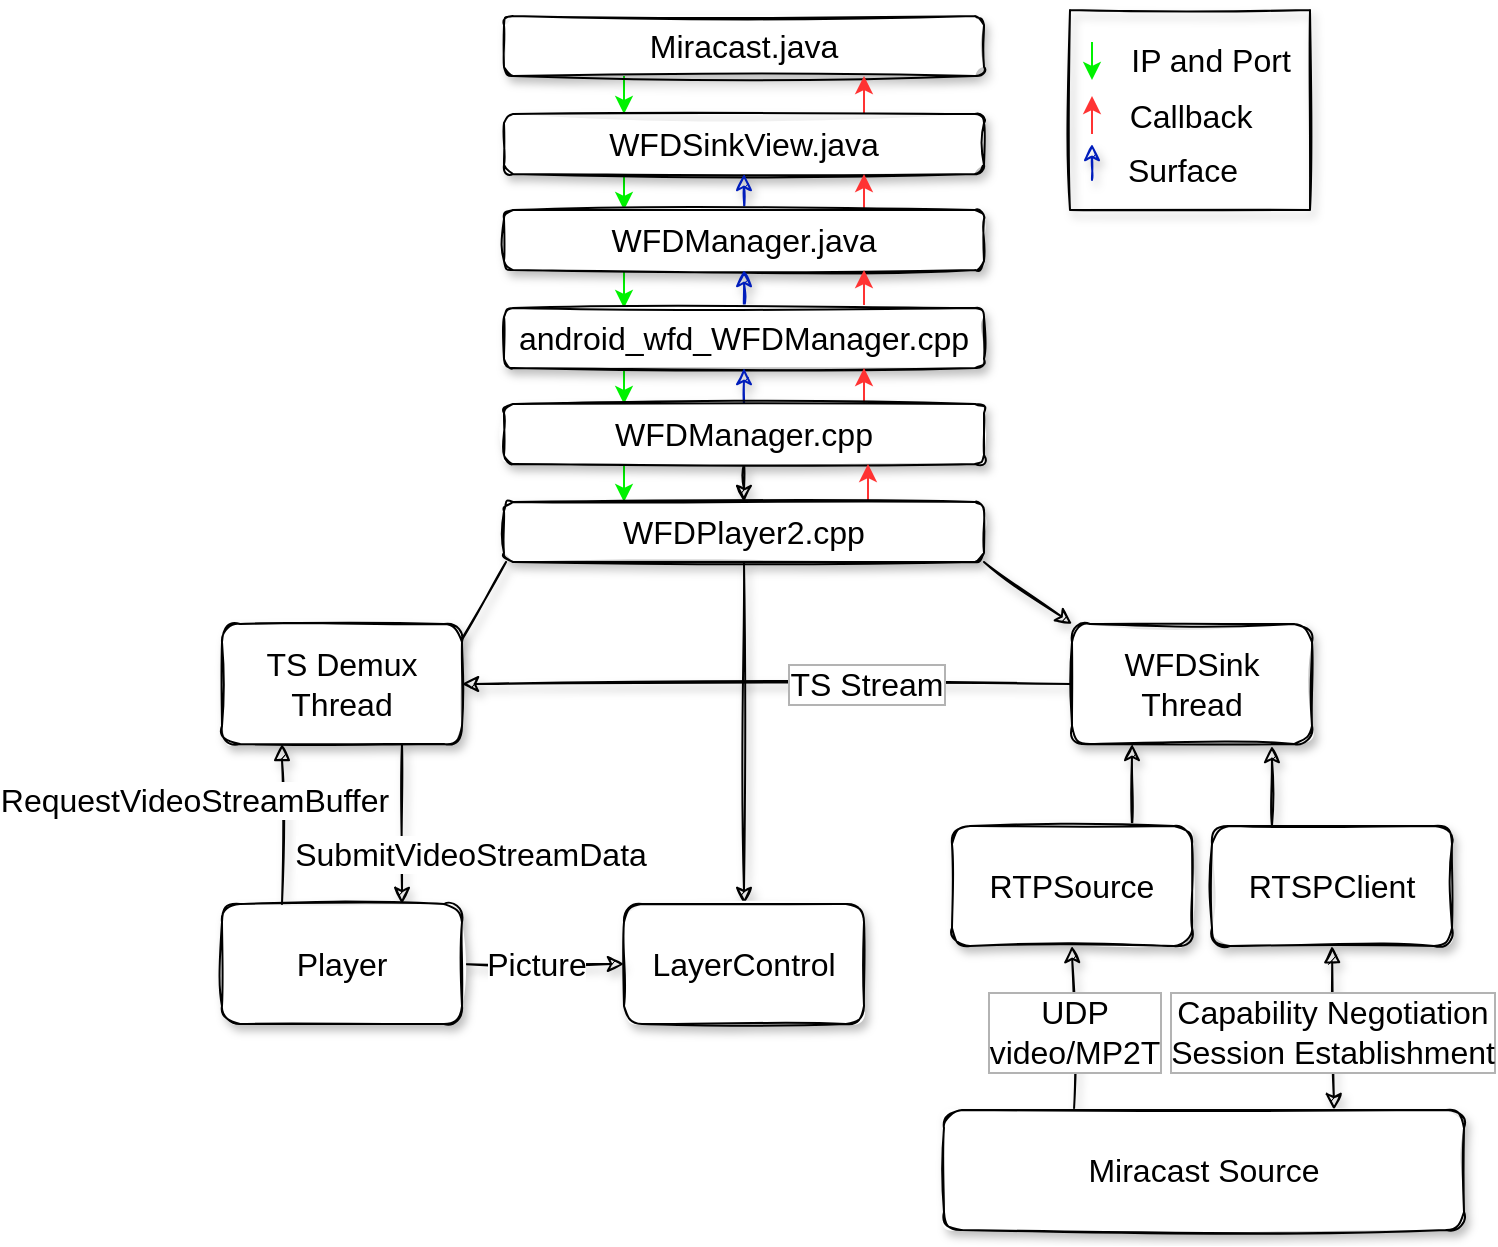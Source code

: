 <mxfile version="15.6.8" type="github">
  <diagram id="72q6YbU4JWKDac-2FjlH" name="第 1 页">
    <mxGraphModel dx="1185" dy="579" grid="1" gridSize="10" guides="1" tooltips="1" connect="1" arrows="1" fold="1" page="1" pageScale="1" pageWidth="827" pageHeight="1169" math="0" shadow="0">
      <root>
        <mxCell id="0" />
        <mxCell id="1" parent="0" />
        <mxCell id="HPNpFfBrm5kSnwUI3bYf-13" style="edgeStyle=orthogonalEdgeStyle;rounded=0;orthogonalLoop=1;jettySize=auto;html=1;exitX=0.25;exitY=1;exitDx=0;exitDy=0;entryX=0.25;entryY=0;entryDx=0;entryDy=0;fontSize=16;fillColor=#008a00;strokeColor=#00F200;" edge="1" parent="1" source="HPNpFfBrm5kSnwUI3bYf-1" target="HPNpFfBrm5kSnwUI3bYf-2">
          <mxGeometry relative="1" as="geometry" />
        </mxCell>
        <mxCell id="HPNpFfBrm5kSnwUI3bYf-1" value="Miracast.java" style="rounded=1;whiteSpace=wrap;html=1;fontSize=16;shadow=1;glass=0;sketch=1;" vertex="1" parent="1">
          <mxGeometry x="280" y="15" width="240" height="30" as="geometry" />
        </mxCell>
        <mxCell id="HPNpFfBrm5kSnwUI3bYf-14" style="edgeStyle=orthogonalEdgeStyle;rounded=0;orthogonalLoop=1;jettySize=auto;html=1;exitX=0.25;exitY=1;exitDx=0;exitDy=0;entryX=0.25;entryY=0;entryDx=0;entryDy=0;fontSize=16;fillColor=#008a00;strokeColor=#00F200;" edge="1" parent="1" source="HPNpFfBrm5kSnwUI3bYf-2" target="HPNpFfBrm5kSnwUI3bYf-3">
          <mxGeometry relative="1" as="geometry" />
        </mxCell>
        <mxCell id="HPNpFfBrm5kSnwUI3bYf-22" style="edgeStyle=orthogonalEdgeStyle;rounded=0;orthogonalLoop=1;jettySize=auto;html=1;exitX=0.75;exitY=0;exitDx=0;exitDy=0;entryX=0.75;entryY=1;entryDx=0;entryDy=0;fontSize=16;strokeColor=#FF3333;" edge="1" parent="1" source="HPNpFfBrm5kSnwUI3bYf-2" target="HPNpFfBrm5kSnwUI3bYf-1">
          <mxGeometry relative="1" as="geometry" />
        </mxCell>
        <mxCell id="HPNpFfBrm5kSnwUI3bYf-2" value="WFDSinkView.java" style="rounded=1;whiteSpace=wrap;html=1;fontSize=16;shadow=1;glass=0;sketch=1;" vertex="1" parent="1">
          <mxGeometry x="280" y="64" width="240" height="30" as="geometry" />
        </mxCell>
        <mxCell id="HPNpFfBrm5kSnwUI3bYf-15" style="edgeStyle=orthogonalEdgeStyle;rounded=0;orthogonalLoop=1;jettySize=auto;html=1;exitX=0.25;exitY=1;exitDx=0;exitDy=0;entryX=0.25;entryY=0;entryDx=0;entryDy=0;fontSize=16;fillColor=#008a00;strokeColor=#00F200;" edge="1" parent="1" source="HPNpFfBrm5kSnwUI3bYf-3" target="HPNpFfBrm5kSnwUI3bYf-7">
          <mxGeometry relative="1" as="geometry" />
        </mxCell>
        <mxCell id="HPNpFfBrm5kSnwUI3bYf-21" style="edgeStyle=orthogonalEdgeStyle;rounded=0;orthogonalLoop=1;jettySize=auto;html=1;exitX=0.75;exitY=0;exitDx=0;exitDy=0;entryX=0.75;entryY=1;entryDx=0;entryDy=0;fontSize=16;strokeColor=#FF3333;" edge="1" parent="1" source="HPNpFfBrm5kSnwUI3bYf-3" target="HPNpFfBrm5kSnwUI3bYf-2">
          <mxGeometry relative="1" as="geometry" />
        </mxCell>
        <mxCell id="HPNpFfBrm5kSnwUI3bYf-63" value="" style="edgeStyle=none;rounded=0;sketch=1;orthogonalLoop=1;jettySize=auto;html=1;shadow=1;fontSize=16;startArrow=none;startFill=0;endArrow=classic;endFill=1;strokeColor=#001DBC;strokeWidth=1;fillColor=#0050ef;" edge="1" parent="1" source="HPNpFfBrm5kSnwUI3bYf-3" target="HPNpFfBrm5kSnwUI3bYf-2">
          <mxGeometry relative="1" as="geometry" />
        </mxCell>
        <mxCell id="HPNpFfBrm5kSnwUI3bYf-3" value="WFDManager.java" style="rounded=1;whiteSpace=wrap;html=1;fontSize=16;shadow=1;glass=0;sketch=1;" vertex="1" parent="1">
          <mxGeometry x="280" y="112" width="240" height="30" as="geometry" />
        </mxCell>
        <mxCell id="HPNpFfBrm5kSnwUI3bYf-16" style="edgeStyle=orthogonalEdgeStyle;rounded=0;orthogonalLoop=1;jettySize=auto;html=1;exitX=0.25;exitY=1;exitDx=0;exitDy=0;entryX=0.25;entryY=0;entryDx=0;entryDy=0;fontSize=16;fillColor=#008a00;strokeColor=#00F200;" edge="1" parent="1" source="HPNpFfBrm5kSnwUI3bYf-7" target="HPNpFfBrm5kSnwUI3bYf-9">
          <mxGeometry relative="1" as="geometry" />
        </mxCell>
        <mxCell id="HPNpFfBrm5kSnwUI3bYf-20" style="edgeStyle=orthogonalEdgeStyle;rounded=0;orthogonalLoop=1;jettySize=auto;html=1;exitX=0.75;exitY=0;exitDx=0;exitDy=0;entryX=0.75;entryY=1;entryDx=0;entryDy=0;fontSize=16;strokeColor=#FF3333;" edge="1" parent="1" source="HPNpFfBrm5kSnwUI3bYf-7" target="HPNpFfBrm5kSnwUI3bYf-3">
          <mxGeometry relative="1" as="geometry" />
        </mxCell>
        <mxCell id="HPNpFfBrm5kSnwUI3bYf-62" style="edgeStyle=none;rounded=0;sketch=1;orthogonalLoop=1;jettySize=auto;html=1;exitX=0.5;exitY=0;exitDx=0;exitDy=0;entryX=0.5;entryY=1;entryDx=0;entryDy=0;shadow=1;fontSize=16;startArrow=none;startFill=0;endArrow=classic;endFill=1;strokeColor=#001DBC;strokeWidth=1;fillColor=#0050ef;" edge="1" parent="1" source="HPNpFfBrm5kSnwUI3bYf-7" target="HPNpFfBrm5kSnwUI3bYf-3">
          <mxGeometry relative="1" as="geometry" />
        </mxCell>
        <mxCell id="HPNpFfBrm5kSnwUI3bYf-7" value="android_wfd_WFDManager.cpp" style="rounded=1;whiteSpace=wrap;html=1;fontSize=16;shadow=1;glass=0;sketch=1;" vertex="1" parent="1">
          <mxGeometry x="280" y="161" width="240" height="30" as="geometry" />
        </mxCell>
        <mxCell id="HPNpFfBrm5kSnwUI3bYf-17" style="edgeStyle=orthogonalEdgeStyle;rounded=0;orthogonalLoop=1;jettySize=auto;html=1;exitX=0.25;exitY=1;exitDx=0;exitDy=0;entryX=0.25;entryY=0;entryDx=0;entryDy=0;fontSize=16;fillColor=#008a00;strokeColor=#00F200;" edge="1" parent="1" source="HPNpFfBrm5kSnwUI3bYf-9" target="HPNpFfBrm5kSnwUI3bYf-10">
          <mxGeometry relative="1" as="geometry" />
        </mxCell>
        <mxCell id="HPNpFfBrm5kSnwUI3bYf-23" style="edgeStyle=orthogonalEdgeStyle;rounded=0;orthogonalLoop=1;jettySize=auto;html=1;exitX=0.75;exitY=0;exitDx=0;exitDy=0;entryX=0.75;entryY=1;entryDx=0;entryDy=0;fontSize=16;strokeColor=#FF3333;" edge="1" parent="1" source="HPNpFfBrm5kSnwUI3bYf-9" target="HPNpFfBrm5kSnwUI3bYf-7">
          <mxGeometry relative="1" as="geometry" />
        </mxCell>
        <mxCell id="HPNpFfBrm5kSnwUI3bYf-61" style="edgeStyle=none;rounded=0;sketch=1;orthogonalLoop=1;jettySize=auto;html=1;exitX=0.5;exitY=0;exitDx=0;exitDy=0;entryX=0.5;entryY=1;entryDx=0;entryDy=0;shadow=1;fontSize=16;startArrow=none;startFill=0;endArrow=classic;endFill=1;strokeColor=#001DBC;strokeWidth=1;fillColor=#0050ef;" edge="1" parent="1" source="HPNpFfBrm5kSnwUI3bYf-9" target="HPNpFfBrm5kSnwUI3bYf-7">
          <mxGeometry relative="1" as="geometry" />
        </mxCell>
        <mxCell id="HPNpFfBrm5kSnwUI3bYf-65" style="edgeStyle=none;rounded=0;sketch=1;orthogonalLoop=1;jettySize=auto;html=1;exitX=0.5;exitY=1;exitDx=0;exitDy=0;entryX=0.5;entryY=0;entryDx=0;entryDy=0;shadow=1;fontSize=16;startArrow=none;startFill=0;endArrow=classic;endFill=1;strokeColor=default;strokeWidth=1;" edge="1" parent="1" source="HPNpFfBrm5kSnwUI3bYf-9" target="HPNpFfBrm5kSnwUI3bYf-10">
          <mxGeometry relative="1" as="geometry" />
        </mxCell>
        <mxCell id="HPNpFfBrm5kSnwUI3bYf-9" value="WFDManager.cpp" style="rounded=1;whiteSpace=wrap;html=1;fontSize=16;shadow=1;glass=0;sketch=1;" vertex="1" parent="1">
          <mxGeometry x="280" y="209" width="240" height="30" as="geometry" />
        </mxCell>
        <mxCell id="HPNpFfBrm5kSnwUI3bYf-18" style="edgeStyle=orthogonalEdgeStyle;rounded=0;orthogonalLoop=1;jettySize=auto;html=1;exitX=0.75;exitY=0;exitDx=0;exitDy=0;entryX=0.75;entryY=1;entryDx=0;entryDy=0;fontSize=16;strokeColor=#FF3333;" edge="1" parent="1">
          <mxGeometry relative="1" as="geometry">
            <mxPoint x="462.0" y="258" as="sourcePoint" />
            <mxPoint x="462.0" y="239" as="targetPoint" />
          </mxGeometry>
        </mxCell>
        <mxCell id="HPNpFfBrm5kSnwUI3bYf-32" style="rounded=0;orthogonalLoop=1;jettySize=auto;html=1;exitX=0;exitY=1;exitDx=0;exitDy=0;entryX=1;entryY=0;entryDx=0;entryDy=0;fontSize=16;strokeColor=#000000;strokeWidth=1;sketch=1;shadow=1;" edge="1" parent="1">
          <mxGeometry relative="1" as="geometry">
            <mxPoint x="281.0" y="288.0" as="sourcePoint" />
            <mxPoint x="251" y="340" as="targetPoint" />
          </mxGeometry>
        </mxCell>
        <mxCell id="HPNpFfBrm5kSnwUI3bYf-33" style="rounded=0;orthogonalLoop=1;jettySize=auto;html=1;exitX=1;exitY=1;exitDx=0;exitDy=0;entryX=0;entryY=0;entryDx=0;entryDy=0;fontSize=16;strokeColor=#000000;strokeWidth=1;sketch=1;shadow=1;" edge="1" parent="1" source="HPNpFfBrm5kSnwUI3bYf-10" target="HPNpFfBrm5kSnwUI3bYf-11">
          <mxGeometry relative="1" as="geometry" />
        </mxCell>
        <mxCell id="HPNpFfBrm5kSnwUI3bYf-41" style="edgeStyle=none;rounded=0;sketch=1;orthogonalLoop=1;jettySize=auto;html=1;exitX=0.5;exitY=1;exitDx=0;exitDy=0;fontSize=16;strokeColor=#000000;strokeWidth=1;shadow=1;" edge="1" parent="1" source="HPNpFfBrm5kSnwUI3bYf-10" target="HPNpFfBrm5kSnwUI3bYf-39">
          <mxGeometry relative="1" as="geometry" />
        </mxCell>
        <mxCell id="HPNpFfBrm5kSnwUI3bYf-10" value="WFDPlayer2.cpp" style="rounded=1;whiteSpace=wrap;html=1;fontSize=16;shadow=1;glass=0;sketch=1;" vertex="1" parent="1">
          <mxGeometry x="280" y="258" width="240" height="30" as="geometry" />
        </mxCell>
        <mxCell id="HPNpFfBrm5kSnwUI3bYf-59" style="edgeStyle=none;rounded=0;sketch=1;orthogonalLoop=1;jettySize=auto;html=1;exitX=0;exitY=0.5;exitDx=0;exitDy=0;entryX=1;entryY=0.5;entryDx=0;entryDy=0;shadow=1;fontSize=16;startArrow=none;startFill=0;endArrow=classic;endFill=1;strokeColor=default;strokeWidth=1;" edge="1" parent="1" source="HPNpFfBrm5kSnwUI3bYf-11" target="HPNpFfBrm5kSnwUI3bYf-12">
          <mxGeometry relative="1" as="geometry" />
        </mxCell>
        <mxCell id="HPNpFfBrm5kSnwUI3bYf-60" value="TS Stream" style="edgeLabel;html=1;align=center;verticalAlign=middle;resizable=0;points=[];fontSize=16;labelBorderColor=#B3B3B3;" vertex="1" connectable="0" parent="HPNpFfBrm5kSnwUI3bYf-59">
          <mxGeometry x="-0.062" y="1" relative="1" as="geometry">
            <mxPoint x="40" y="-1" as="offset" />
          </mxGeometry>
        </mxCell>
        <mxCell id="HPNpFfBrm5kSnwUI3bYf-11" value="WFDSink&lt;br&gt;Thread" style="rounded=1;whiteSpace=wrap;html=1;shadow=1;glass=0;sketch=1;fontSize=16;gradientColor=none;" vertex="1" parent="1">
          <mxGeometry x="564" y="319" width="120" height="60" as="geometry" />
        </mxCell>
        <mxCell id="HPNpFfBrm5kSnwUI3bYf-52" value="" style="edgeStyle=none;rounded=0;sketch=1;orthogonalLoop=1;jettySize=auto;html=1;exitX=0.25;exitY=1;exitDx=0;exitDy=0;entryX=0.25;entryY=0;entryDx=0;entryDy=0;shadow=1;fontSize=16;startArrow=block;startFill=1;strokeColor=default;strokeWidth=1;endArrow=none;endFill=0;" edge="1" parent="1" source="HPNpFfBrm5kSnwUI3bYf-12" target="HPNpFfBrm5kSnwUI3bYf-51">
          <mxGeometry relative="1" as="geometry" />
        </mxCell>
        <mxCell id="HPNpFfBrm5kSnwUI3bYf-54" value="&lt;span style=&quot;color: rgba(0 , 0 , 0 , 0) ; font-family: monospace ; font-size: 0px ; background-color: rgb(248 , 249 , 250)&quot;&gt;%3CmxGraphModel%3E%3Croot%3E%3CmxCell%20id%3D%220%22%2F%3E%3CmxCell%20id%3D%221%22%20parent%3D%220%22%2F%3E%3CmxCell%20id%3D%222%22%20value%3D%22LayerControl%22%20style%3D%22rounded%3D1%3BwhiteSpace%3Dwrap%3Bhtml%3D1%3Bshadow%3D1%3Bglass%3D0%3Bsketch%3D1%3BfontSize%3D16%3BgradientColor%3Dnone%3B%22%20vertex%3D%221%22%20parent%3D%221%22%3E%3CmxGeometry%20x%3D%22340%22%20y%3D%22578%22%20width%3D%22120%22%20height%3D%2260%22%20as%3D%22geometry%22%2F%3E%3C%2FmxCell%3E%3C%2Froot%3E%3C%2FmxGraphModel%3E&lt;/span&gt;&lt;font color=&quot;rgba(0, 0, 0, 0)&quot; face=&quot;monospace&quot;&gt;&lt;span style=&quot;font-size: 0px&quot;&gt;RequestVideoStreamBufferRE&lt;/span&gt;&lt;/font&gt;" style="edgeLabel;html=1;align=center;verticalAlign=middle;resizable=0;points=[];fontSize=16;" vertex="1" connectable="0" parent="HPNpFfBrm5kSnwUI3bYf-52">
          <mxGeometry x="-0.255" y="-3" relative="1" as="geometry">
            <mxPoint as="offset" />
          </mxGeometry>
        </mxCell>
        <mxCell id="HPNpFfBrm5kSnwUI3bYf-56" value="RequestVideoStreamBuffer" style="edgeLabel;html=1;align=center;verticalAlign=middle;resizable=0;points=[];fontSize=16;" vertex="1" connectable="0" parent="HPNpFfBrm5kSnwUI3bYf-52">
          <mxGeometry x="-0.542" y="1" relative="1" as="geometry">
            <mxPoint x="-45" y="9" as="offset" />
          </mxGeometry>
        </mxCell>
        <mxCell id="HPNpFfBrm5kSnwUI3bYf-53" style="edgeStyle=none;rounded=0;sketch=1;orthogonalLoop=1;jettySize=auto;html=1;exitX=0.75;exitY=1;exitDx=0;exitDy=0;entryX=0.75;entryY=0;entryDx=0;entryDy=0;shadow=1;fontSize=16;startArrow=none;startFill=0;strokeColor=default;strokeWidth=1;" edge="1" parent="1" source="HPNpFfBrm5kSnwUI3bYf-12" target="HPNpFfBrm5kSnwUI3bYf-51">
          <mxGeometry relative="1" as="geometry" />
        </mxCell>
        <mxCell id="HPNpFfBrm5kSnwUI3bYf-55" value="SubmitVideoStreamData" style="edgeLabel;html=1;align=center;verticalAlign=middle;resizable=0;points=[];fontSize=16;" vertex="1" connectable="0" parent="HPNpFfBrm5kSnwUI3bYf-53">
          <mxGeometry x="0.382" y="-2" relative="1" as="geometry">
            <mxPoint x="36" y="-1" as="offset" />
          </mxGeometry>
        </mxCell>
        <mxCell id="HPNpFfBrm5kSnwUI3bYf-12" value="TS Demux&lt;br&gt;Thread" style="rounded=1;whiteSpace=wrap;html=1;shadow=1;glass=0;sketch=1;fontSize=16;gradientColor=none;" vertex="1" parent="1">
          <mxGeometry x="139" y="319" width="120" height="60" as="geometry" />
        </mxCell>
        <mxCell id="HPNpFfBrm5kSnwUI3bYf-42" style="edgeStyle=none;rounded=0;sketch=1;orthogonalLoop=1;jettySize=auto;html=1;exitX=0.25;exitY=0;exitDx=0;exitDy=0;entryX=0.833;entryY=1.017;entryDx=0;entryDy=0;entryPerimeter=0;fontSize=16;strokeColor=#000000;strokeWidth=1;shadow=1;" edge="1" parent="1" source="HPNpFfBrm5kSnwUI3bYf-34" target="HPNpFfBrm5kSnwUI3bYf-11">
          <mxGeometry relative="1" as="geometry" />
        </mxCell>
        <mxCell id="HPNpFfBrm5kSnwUI3bYf-46" style="edgeStyle=none;rounded=0;sketch=1;orthogonalLoop=1;jettySize=auto;html=1;exitX=0.5;exitY=1;exitDx=0;exitDy=0;entryX=0.75;entryY=0;entryDx=0;entryDy=0;shadow=1;fontSize=16;strokeColor=default;strokeWidth=1;startArrow=block;startFill=1;" edge="1" parent="1" source="HPNpFfBrm5kSnwUI3bYf-34" target="HPNpFfBrm5kSnwUI3bYf-44">
          <mxGeometry relative="1" as="geometry" />
        </mxCell>
        <mxCell id="HPNpFfBrm5kSnwUI3bYf-49" value="Capability Negotiation&lt;br&gt;Session Establishment" style="edgeLabel;html=1;align=center;verticalAlign=middle;resizable=0;points=[];fontSize=16;labelBorderColor=#B3B3B3;" vertex="1" connectable="0" parent="HPNpFfBrm5kSnwUI3bYf-46">
          <mxGeometry x="-0.237" y="-1" relative="1" as="geometry">
            <mxPoint y="11" as="offset" />
          </mxGeometry>
        </mxCell>
        <mxCell id="HPNpFfBrm5kSnwUI3bYf-34" value="RTSPClient" style="rounded=1;whiteSpace=wrap;html=1;shadow=1;glass=0;sketch=1;fontSize=16;gradientColor=none;" vertex="1" parent="1">
          <mxGeometry x="634" y="420" width="120" height="60" as="geometry" />
        </mxCell>
        <mxCell id="HPNpFfBrm5kSnwUI3bYf-36" value="" style="edgeStyle=none;rounded=0;orthogonalLoop=1;jettySize=auto;html=1;exitX=0.75;exitY=0;exitDx=0;exitDy=0;fontSize=16;strokeColor=#000000;strokeWidth=1;entryX=0.25;entryY=1;entryDx=0;entryDy=0;sketch=1;shadow=1;" edge="1" parent="1" source="HPNpFfBrm5kSnwUI3bYf-35" target="HPNpFfBrm5kSnwUI3bYf-11">
          <mxGeometry relative="1" as="geometry">
            <mxPoint x="579" y="463" as="sourcePoint" />
            <mxPoint x="534" y="389" as="targetPoint" />
          </mxGeometry>
        </mxCell>
        <mxCell id="HPNpFfBrm5kSnwUI3bYf-35" value="RTPSource" style="rounded=1;whiteSpace=wrap;html=1;shadow=1;glass=0;sketch=1;fontSize=16;gradientColor=none;" vertex="1" parent="1">
          <mxGeometry x="504" y="420" width="120" height="60" as="geometry" />
        </mxCell>
        <mxCell id="HPNpFfBrm5kSnwUI3bYf-39" value="LayerControl" style="rounded=1;whiteSpace=wrap;html=1;shadow=1;glass=0;sketch=1;fontSize=16;gradientColor=none;" vertex="1" parent="1">
          <mxGeometry x="340" y="459" width="120" height="60" as="geometry" />
        </mxCell>
        <mxCell id="HPNpFfBrm5kSnwUI3bYf-45" style="edgeStyle=none;rounded=0;sketch=1;orthogonalLoop=1;jettySize=auto;html=1;exitX=0.25;exitY=0;exitDx=0;exitDy=0;entryX=0.5;entryY=1;entryDx=0;entryDy=0;shadow=1;fontSize=16;strokeColor=#000000;strokeWidth=1;" edge="1" parent="1" source="HPNpFfBrm5kSnwUI3bYf-44" target="HPNpFfBrm5kSnwUI3bYf-35">
          <mxGeometry relative="1" as="geometry" />
        </mxCell>
        <mxCell id="HPNpFfBrm5kSnwUI3bYf-50" value="UDP&lt;br&gt;video/MP2T" style="edgeLabel;html=1;align=center;verticalAlign=middle;resizable=0;points=[];fontSize=16;labelBorderColor=#B3B3B3;" vertex="1" connectable="0" parent="HPNpFfBrm5kSnwUI3bYf-45">
          <mxGeometry x="0.174" y="-1" relative="1" as="geometry">
            <mxPoint x="-1" y="9" as="offset" />
          </mxGeometry>
        </mxCell>
        <mxCell id="HPNpFfBrm5kSnwUI3bYf-44" value="Miracast Source" style="rounded=1;whiteSpace=wrap;html=1;shadow=1;glass=0;sketch=1;fontSize=16;gradientColor=none;" vertex="1" parent="1">
          <mxGeometry x="500" y="562" width="260" height="60" as="geometry" />
        </mxCell>
        <mxCell id="HPNpFfBrm5kSnwUI3bYf-57" style="edgeStyle=none;rounded=0;sketch=1;orthogonalLoop=1;jettySize=auto;html=1;exitX=1;exitY=0.5;exitDx=0;exitDy=0;shadow=1;fontSize=16;startArrow=none;startFill=0;endArrow=classic;endFill=1;strokeColor=default;strokeWidth=1;" edge="1" parent="1" source="HPNpFfBrm5kSnwUI3bYf-51" target="HPNpFfBrm5kSnwUI3bYf-39">
          <mxGeometry relative="1" as="geometry" />
        </mxCell>
        <mxCell id="HPNpFfBrm5kSnwUI3bYf-58" value="Picture" style="edgeLabel;html=1;align=center;verticalAlign=middle;resizable=0;points=[];fontSize=16;" vertex="1" connectable="0" parent="HPNpFfBrm5kSnwUI3bYf-57">
          <mxGeometry x="-0.352" y="-1" relative="1" as="geometry">
            <mxPoint x="11" y="-1" as="offset" />
          </mxGeometry>
        </mxCell>
        <mxCell id="HPNpFfBrm5kSnwUI3bYf-51" value="Player" style="rounded=1;whiteSpace=wrap;html=1;shadow=1;glass=0;sketch=1;fontSize=16;gradientColor=none;" vertex="1" parent="1">
          <mxGeometry x="139" y="459" width="120" height="60" as="geometry" />
        </mxCell>
        <mxCell id="HPNpFfBrm5kSnwUI3bYf-78" value="" style="group" vertex="1" connectable="0" parent="1">
          <mxGeometry x="563" y="12" width="120" height="100" as="geometry" />
        </mxCell>
        <mxCell id="HPNpFfBrm5kSnwUI3bYf-24" style="edgeStyle=orthogonalEdgeStyle;rounded=0;orthogonalLoop=1;jettySize=auto;html=1;exitX=0.25;exitY=1;exitDx=0;exitDy=0;entryX=0.25;entryY=0;entryDx=0;entryDy=0;fontSize=16;fillColor=#008a00;strokeColor=#00F200;" edge="1" parent="HPNpFfBrm5kSnwUI3bYf-78">
          <mxGeometry x="-2" y="5" as="geometry">
            <mxPoint x="11.0" y="16" as="sourcePoint" />
            <mxPoint x="11.0" y="35" as="targetPoint" />
          </mxGeometry>
        </mxCell>
        <mxCell id="HPNpFfBrm5kSnwUI3bYf-25" style="edgeStyle=orthogonalEdgeStyle;rounded=0;orthogonalLoop=1;jettySize=auto;html=1;exitX=0.75;exitY=0;exitDx=0;exitDy=0;entryX=0.75;entryY=1;entryDx=0;entryDy=0;fontSize=16;strokeColor=#FF3333;" edge="1" parent="HPNpFfBrm5kSnwUI3bYf-78">
          <mxGeometry x="-2" y="11" as="geometry">
            <mxPoint x="11.0" y="62" as="sourcePoint" />
            <mxPoint x="11.0" y="43" as="targetPoint" />
          </mxGeometry>
        </mxCell>
        <mxCell id="HPNpFfBrm5kSnwUI3bYf-27" value="Callback" style="text;html=1;align=center;verticalAlign=middle;resizable=0;points=[];autosize=1;strokeColor=none;fillColor=none;fontSize=16;sketch=0;shadow=0;" vertex="1" parent="HPNpFfBrm5kSnwUI3bYf-78">
          <mxGeometry x="20" y="43" width="80" height="20" as="geometry" />
        </mxCell>
        <mxCell id="HPNpFfBrm5kSnwUI3bYf-28" value="IP and Port" style="text;html=1;align=center;verticalAlign=middle;resizable=0;points=[];autosize=1;strokeColor=none;fillColor=none;fontSize=16;sketch=0;shadow=0;" vertex="1" parent="HPNpFfBrm5kSnwUI3bYf-78">
          <mxGeometry x="20" y="15" width="100" height="20" as="geometry" />
        </mxCell>
        <mxCell id="HPNpFfBrm5kSnwUI3bYf-73" value="" style="edgeStyle=none;rounded=0;sketch=1;orthogonalLoop=1;jettySize=auto;html=1;shadow=1;fontSize=16;startArrow=none;startFill=0;endArrow=classic;endFill=1;strokeColor=#001DBC;strokeWidth=1;fillColor=#0050ef;" edge="1" parent="HPNpFfBrm5kSnwUI3bYf-78">
          <mxGeometry relative="1" as="geometry">
            <mxPoint x="11" y="85" as="sourcePoint" />
            <mxPoint x="11" y="67" as="targetPoint" />
          </mxGeometry>
        </mxCell>
        <mxCell id="HPNpFfBrm5kSnwUI3bYf-75" value="Surface" style="text;html=1;align=center;verticalAlign=middle;resizable=0;points=[];autosize=1;strokeColor=none;fillColor=none;fontSize=16;sketch=0;shadow=0;" vertex="1" parent="HPNpFfBrm5kSnwUI3bYf-78">
          <mxGeometry x="21" y="70" width="70" height="20" as="geometry" />
        </mxCell>
        <mxCell id="HPNpFfBrm5kSnwUI3bYf-77" value="" style="rounded=0;whiteSpace=wrap;html=1;shadow=1;glass=0;labelBorderColor=#B3B3B3;sketch=1;fontSize=16;strokeColor=default;fillColor=none;gradientColor=none;" vertex="1" parent="HPNpFfBrm5kSnwUI3bYf-78">
          <mxGeometry width="120" height="100" as="geometry" />
        </mxCell>
      </root>
    </mxGraphModel>
  </diagram>
</mxfile>
